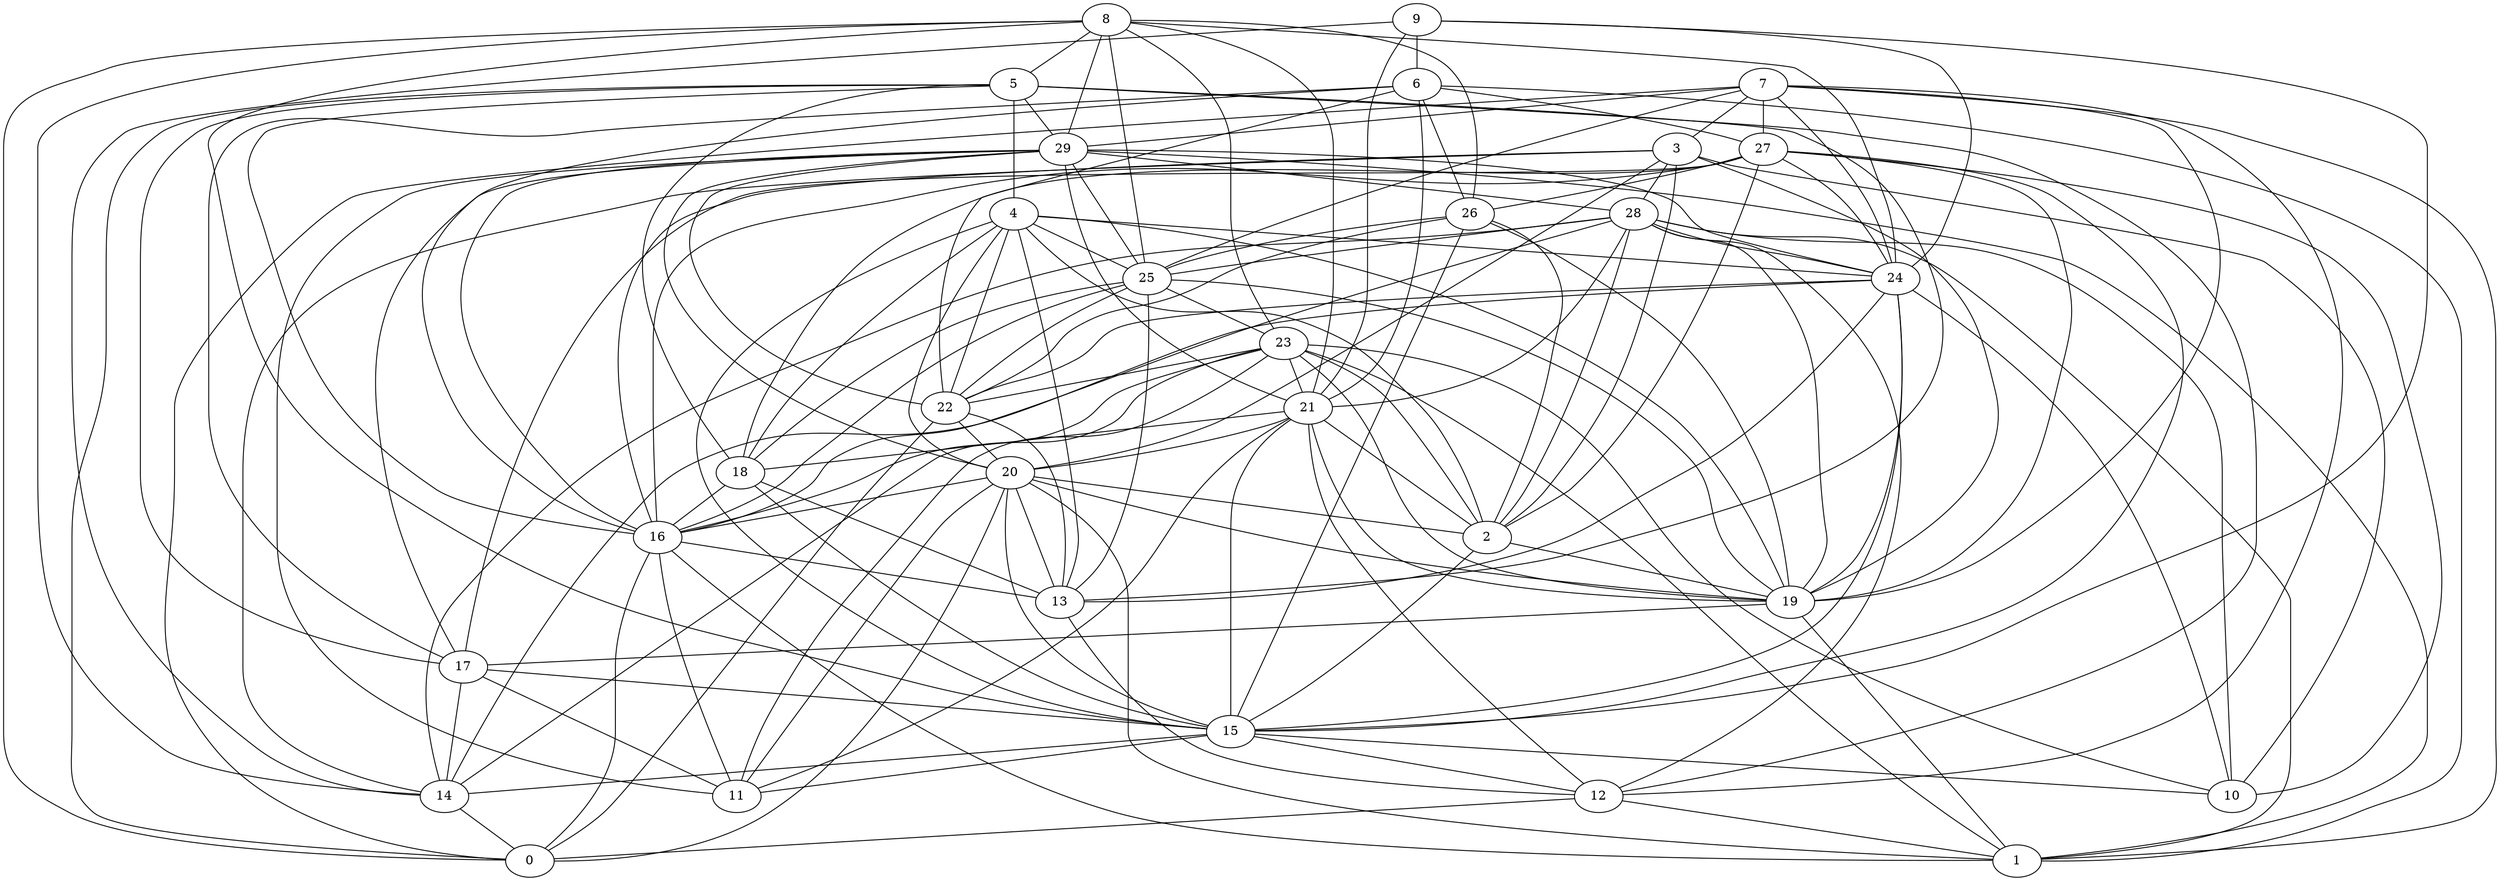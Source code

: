 digraph GG_graph {

subgraph G_graph {
edge [color = black]
"18" -> "16" [dir = none]
"20" -> "19" [dir = none]
"20" -> "0" [dir = none]
"20" -> "15" [dir = none]
"20" -> "11" [dir = none]
"24" -> "13" [dir = none]
"24" -> "19" [dir = none]
"16" -> "0" [dir = none]
"9" -> "24" [dir = none]
"9" -> "14" [dir = none]
"29" -> "17" [dir = none]
"29" -> "28" [dir = none]
"29" -> "1" [dir = none]
"13" -> "12" [dir = none]
"15" -> "11" [dir = none]
"15" -> "14" [dir = none]
"15" -> "10" [dir = none]
"26" -> "15" [dir = none]
"26" -> "2" [dir = none]
"17" -> "14" [dir = none]
"28" -> "12" [dir = none]
"28" -> "19" [dir = none]
"28" -> "21" [dir = none]
"28" -> "24" [dir = none]
"28" -> "1" [dir = none]
"28" -> "16" [dir = none]
"28" -> "14" [dir = none]
"19" -> "1" [dir = none]
"19" -> "17" [dir = none]
"3" -> "16" [dir = none]
"3" -> "20" [dir = none]
"3" -> "28" [dir = none]
"3" -> "10" [dir = none]
"6" -> "21" [dir = none]
"6" -> "26" [dir = none]
"6" -> "16" [dir = none]
"6" -> "22" [dir = none]
"7" -> "25" [dir = none]
"7" -> "0" [dir = none]
"7" -> "3" [dir = none]
"27" -> "15" [dir = none]
"27" -> "17" [dir = none]
"5" -> "17" [dir = none]
"5" -> "29" [dir = none]
"5" -> "18" [dir = none]
"4" -> "15" [dir = none]
"4" -> "19" [dir = none]
"4" -> "2" [dir = none]
"8" -> "0" [dir = none]
"8" -> "15" [dir = none]
"21" -> "20" [dir = none]
"21" -> "12" [dir = none]
"23" -> "10" [dir = none]
"23" -> "2" [dir = none]
"23" -> "21" [dir = none]
"2" -> "19" [dir = none]
"25" -> "22" [dir = none]
"25" -> "23" [dir = none]
"8" -> "23" [dir = none]
"23" -> "19" [dir = none]
"8" -> "5" [dir = none]
"27" -> "2" [dir = none]
"9" -> "15" [dir = none]
"29" -> "20" [dir = none]
"22" -> "0" [dir = none]
"29" -> "25" [dir = none]
"16" -> "11" [dir = none]
"18" -> "15" [dir = none]
"27" -> "18" [dir = none]
"27" -> "19" [dir = none]
"24" -> "15" [dir = none]
"12" -> "1" [dir = none]
"5" -> "16" [dir = none]
"20" -> "1" [dir = none]
"9" -> "6" [dir = none]
"3" -> "2" [dir = none]
"23" -> "11" [dir = none]
"9" -> "21" [dir = none]
"7" -> "24" [dir = none]
"4" -> "13" [dir = none]
"16" -> "1" [dir = none]
"20" -> "16" [dir = none]
"7" -> "27" [dir = none]
"8" -> "26" [dir = none]
"5" -> "0" [dir = none]
"24" -> "10" [dir = none]
"6" -> "17" [dir = none]
"18" -> "13" [dir = none]
"8" -> "25" [dir = none]
"21" -> "18" [dir = none]
"29" -> "16" [dir = none]
"17" -> "15" [dir = none]
"25" -> "13" [dir = none]
"25" -> "19" [dir = none]
"29" -> "24" [dir = none]
"7" -> "12" [dir = none]
"29" -> "22" [dir = none]
"12" -> "0" [dir = none]
"28" -> "25" [dir = none]
"24" -> "22" [dir = none]
"4" -> "24" [dir = none]
"21" -> "15" [dir = none]
"8" -> "29" [dir = none]
"25" -> "18" [dir = none]
"23" -> "16" [dir = none]
"26" -> "19" [dir = none]
"8" -> "21" [dir = none]
"20" -> "13" [dir = none]
"23" -> "1" [dir = none]
"8" -> "14" [dir = none]
"25" -> "16" [dir = none]
"5" -> "13" [dir = none]
"6" -> "1" [dir = none]
"23" -> "14" [dir = none]
"15" -> "12" [dir = none]
"7" -> "19" [dir = none]
"5" -> "4" [dir = none]
"16" -> "13" [dir = none]
"27" -> "10" [dir = none]
"21" -> "2" [dir = none]
"2" -> "15" [dir = none]
"22" -> "13" [dir = none]
"28" -> "10" [dir = none]
"21" -> "11" [dir = none]
"7" -> "29" [dir = none]
"29" -> "11" [dir = none]
"20" -> "2" [dir = none]
"4" -> "20" [dir = none]
"23" -> "22" [dir = none]
"29" -> "21" [dir = none]
"22" -> "20" [dir = none]
"27" -> "16" [dir = none]
"24" -> "14" [dir = none]
"5" -> "12" [dir = none]
"27" -> "24" [dir = none]
"14" -> "0" [dir = none]
"17" -> "11" [dir = none]
"26" -> "22" [dir = none]
"8" -> "24" [dir = none]
"6" -> "27" [dir = none]
"3" -> "19" [dir = none]
"4" -> "22" [dir = none]
"28" -> "2" [dir = none]
"4" -> "25" [dir = none]
"7" -> "1" [dir = none]
"26" -> "25" [dir = none]
"4" -> "18" [dir = none]
"27" -> "26" [dir = none]
"21" -> "19" [dir = none]
"3" -> "14" [dir = none]
}

}
